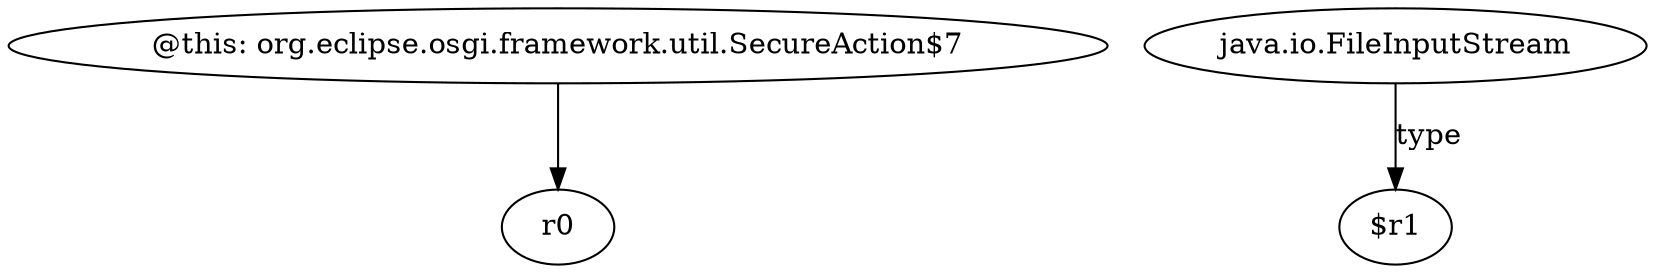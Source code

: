 digraph g {
0[label="@this: org.eclipse.osgi.framework.util.SecureAction$7"]
1[label="r0"]
0->1[label=""]
2[label="java.io.FileInputStream"]
3[label="$r1"]
2->3[label="type"]
}